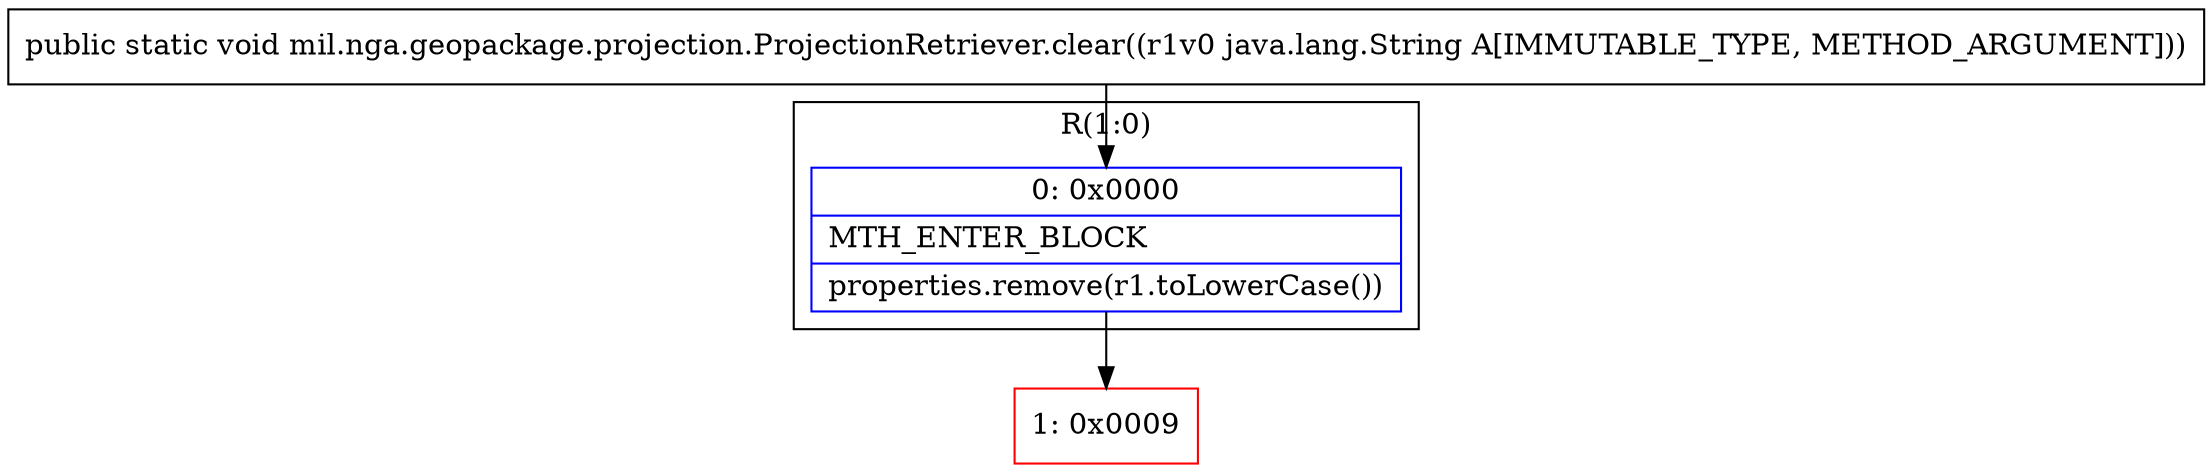 digraph "CFG formil.nga.geopackage.projection.ProjectionRetriever.clear(Ljava\/lang\/String;)V" {
subgraph cluster_Region_794284952 {
label = "R(1:0)";
node [shape=record,color=blue];
Node_0 [shape=record,label="{0\:\ 0x0000|MTH_ENTER_BLOCK\l|properties.remove(r1.toLowerCase())\l}"];
}
Node_1 [shape=record,color=red,label="{1\:\ 0x0009}"];
MethodNode[shape=record,label="{public static void mil.nga.geopackage.projection.ProjectionRetriever.clear((r1v0 java.lang.String A[IMMUTABLE_TYPE, METHOD_ARGUMENT])) }"];
MethodNode -> Node_0;
Node_0 -> Node_1;
}

